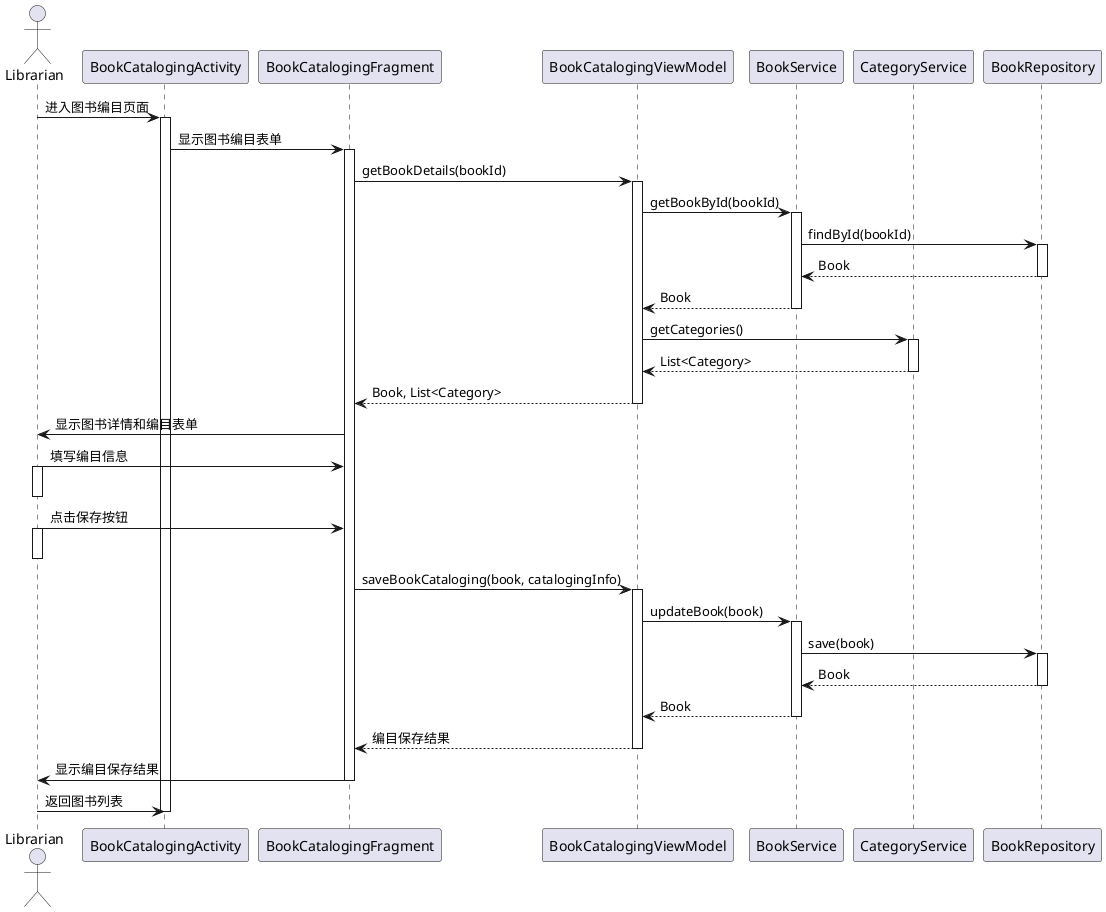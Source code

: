 @startuml
actor Librarian
participant BookCatalogingActivity
participant BookCatalogingFragment
participant BookCatalogingViewModel
participant BookService
participant CategoryService
participant BookRepository

Librarian -> BookCatalogingActivity: 进入图书编目页面
activate BookCatalogingActivity

BookCatalogingActivity -> BookCatalogingFragment: 显示图书编目表单
activate BookCatalogingFragment

BookCatalogingFragment -> BookCatalogingViewModel: getBookDetails(bookId)
activate BookCatalogingViewModel

BookCatalogingViewModel -> BookService: getBookById(bookId)
activate BookService

BookService -> BookRepository: findById(bookId)
activate BookRepository
BookRepository --> BookService: Book
deactivate BookRepository

BookService --> BookCatalogingViewModel: Book
deactivate BookService

BookCatalogingViewModel -> CategoryService: getCategories()
activate CategoryService
CategoryService --> BookCatalogingViewModel: List<Category>
deactivate CategoryService

BookCatalogingViewModel --> BookCatalogingFragment: Book, List<Category>
deactivate BookCatalogingViewModel

BookCatalogingFragment -> Librarian: 显示图书详情和编目表单

Librarian -> BookCatalogingFragment: 填写编目信息
activate Librarian
deactivate Librarian

Librarian -> BookCatalogingFragment: 点击保存按钮
activate Librarian
deactivate Librarian

BookCatalogingFragment -> BookCatalogingViewModel: saveBookCataloging(book, catalogingInfo)
activate BookCatalogingViewModel

BookCatalogingViewModel -> BookService: updateBook(book)
activate BookService

BookService -> BookRepository: save(book)
activate BookRepository
BookRepository --> BookService: Book
deactivate BookRepository

BookService --> BookCatalogingViewModel: Book
deactivate BookService

BookCatalogingViewModel --> BookCatalogingFragment: 编目保存结果
deactivate BookCatalogingViewModel

BookCatalogingFragment -> Librarian: 显示编目保存结果
deactivate BookCatalogingFragment

Librarian -> BookCatalogingActivity: 返回图书列表
deactivate BookCatalogingActivity
@enduml
